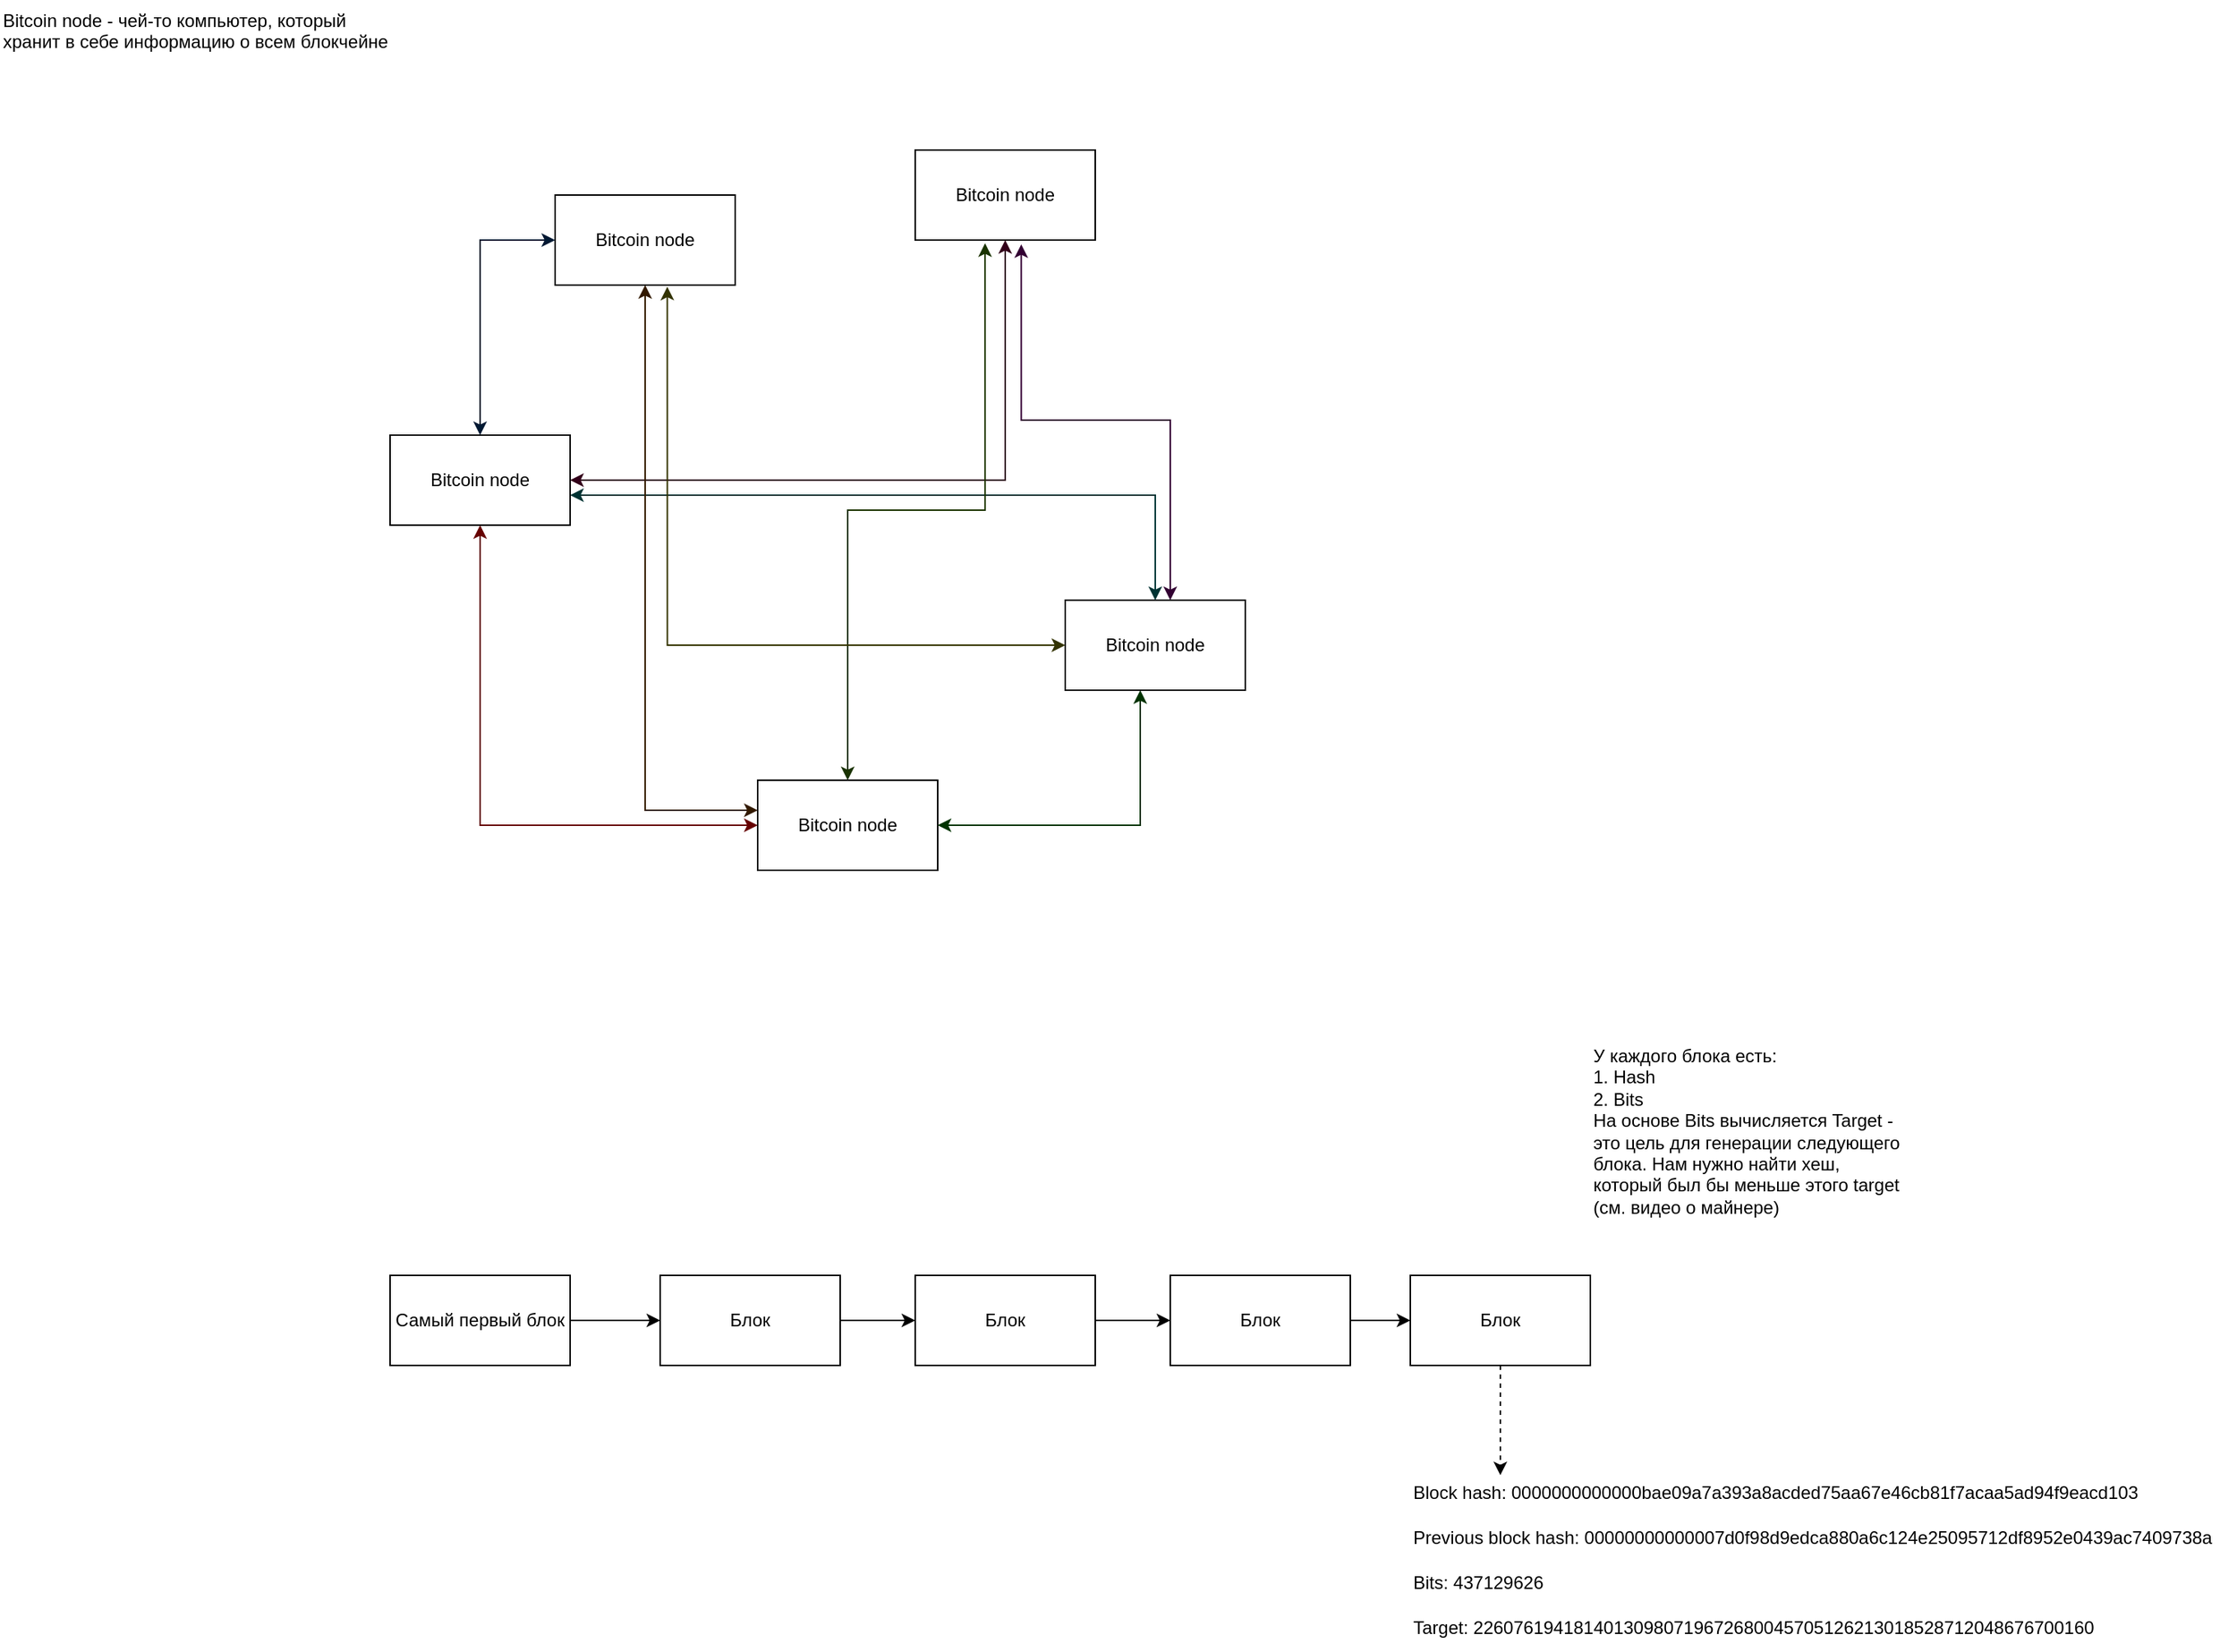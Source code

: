 <mxfile version="24.7.17">
  <diagram name="Page-1" id="v4OYZadJGZ0uuDVmhkrR">
    <mxGraphModel dx="2216" dy="1849" grid="1" gridSize="10" guides="1" tooltips="1" connect="1" arrows="1" fold="1" page="1" pageScale="1" pageWidth="850" pageHeight="1100" math="0" shadow="0">
      <root>
        <mxCell id="0" />
        <mxCell id="1" parent="0" />
        <mxCell id="wfbUYWaoRHFGhfdGaJC--13" style="edgeStyle=orthogonalEdgeStyle;rounded=0;orthogonalLoop=1;jettySize=auto;html=1;entryX=0;entryY=0.5;entryDx=0;entryDy=0;startArrow=classic;startFill=1;strokeColor=#001933;" edge="1" parent="1" source="wfbUYWaoRHFGhfdGaJC--1" target="wfbUYWaoRHFGhfdGaJC--7">
          <mxGeometry relative="1" as="geometry" />
        </mxCell>
        <mxCell id="wfbUYWaoRHFGhfdGaJC--14" style="edgeStyle=orthogonalEdgeStyle;rounded=0;orthogonalLoop=1;jettySize=auto;html=1;entryX=0.5;entryY=1;entryDx=0;entryDy=0;startArrow=classic;startFill=1;strokeColor=#33001A;" edge="1" parent="1" source="wfbUYWaoRHFGhfdGaJC--1" target="wfbUYWaoRHFGhfdGaJC--9">
          <mxGeometry relative="1" as="geometry" />
        </mxCell>
        <mxCell id="wfbUYWaoRHFGhfdGaJC--15" style="edgeStyle=orthogonalEdgeStyle;rounded=0;orthogonalLoop=1;jettySize=auto;html=1;entryX=0;entryY=0.5;entryDx=0;entryDy=0;startArrow=classic;startFill=1;strokeColor=#660000;" edge="1" parent="1" source="wfbUYWaoRHFGhfdGaJC--1" target="wfbUYWaoRHFGhfdGaJC--6">
          <mxGeometry relative="1" as="geometry">
            <Array as="points">
              <mxPoint x="210" y="440" />
            </Array>
          </mxGeometry>
        </mxCell>
        <mxCell id="wfbUYWaoRHFGhfdGaJC--17" style="edgeStyle=orthogonalEdgeStyle;rounded=0;orthogonalLoop=1;jettySize=auto;html=1;startArrow=classic;startFill=1;strokeColor=#003333;" edge="1" parent="1" source="wfbUYWaoRHFGhfdGaJC--1" target="wfbUYWaoRHFGhfdGaJC--8">
          <mxGeometry relative="1" as="geometry">
            <Array as="points">
              <mxPoint x="660" y="220" />
            </Array>
          </mxGeometry>
        </mxCell>
        <mxCell id="wfbUYWaoRHFGhfdGaJC--1" value="Bitcoin node" style="rounded=0;whiteSpace=wrap;html=1;" vertex="1" parent="1">
          <mxGeometry x="150" y="180" width="120" height="60" as="geometry" />
        </mxCell>
        <mxCell id="wfbUYWaoRHFGhfdGaJC--18" style="edgeStyle=orthogonalEdgeStyle;rounded=0;orthogonalLoop=1;jettySize=auto;html=1;entryX=0.5;entryY=1;entryDx=0;entryDy=0;startArrow=classic;startFill=1;strokeColor=#331A00;" edge="1" parent="1" source="wfbUYWaoRHFGhfdGaJC--6" target="wfbUYWaoRHFGhfdGaJC--7">
          <mxGeometry relative="1" as="geometry">
            <Array as="points">
              <mxPoint x="320" y="430" />
            </Array>
          </mxGeometry>
        </mxCell>
        <mxCell id="wfbUYWaoRHFGhfdGaJC--6" value="Bitcoin node" style="rounded=0;whiteSpace=wrap;html=1;" vertex="1" parent="1">
          <mxGeometry x="395" y="410" width="120" height="60" as="geometry" />
        </mxCell>
        <mxCell id="wfbUYWaoRHFGhfdGaJC--7" value="Bitcoin node" style="rounded=0;whiteSpace=wrap;html=1;" vertex="1" parent="1">
          <mxGeometry x="260" y="20" width="120" height="60" as="geometry" />
        </mxCell>
        <mxCell id="wfbUYWaoRHFGhfdGaJC--16" style="edgeStyle=orthogonalEdgeStyle;rounded=0;orthogonalLoop=1;jettySize=auto;html=1;startArrow=classic;startFill=1;strokeColor=#003300;" edge="1" parent="1" source="wfbUYWaoRHFGhfdGaJC--8" target="wfbUYWaoRHFGhfdGaJC--6">
          <mxGeometry relative="1" as="geometry">
            <Array as="points">
              <mxPoint x="650" y="440" />
            </Array>
          </mxGeometry>
        </mxCell>
        <mxCell id="wfbUYWaoRHFGhfdGaJC--8" value="Bitcoin node" style="rounded=0;whiteSpace=wrap;html=1;" vertex="1" parent="1">
          <mxGeometry x="600" y="290" width="120" height="60" as="geometry" />
        </mxCell>
        <mxCell id="wfbUYWaoRHFGhfdGaJC--9" value="Bitcoin node" style="rounded=0;whiteSpace=wrap;html=1;" vertex="1" parent="1">
          <mxGeometry x="500" y="-10" width="120" height="60" as="geometry" />
        </mxCell>
        <mxCell id="wfbUYWaoRHFGhfdGaJC--19" style="edgeStyle=orthogonalEdgeStyle;rounded=0;orthogonalLoop=1;jettySize=auto;html=1;entryX=0.388;entryY=1.036;entryDx=0;entryDy=0;entryPerimeter=0;startArrow=classic;startFill=1;strokeColor=#1A3300;" edge="1" parent="1" source="wfbUYWaoRHFGhfdGaJC--6" target="wfbUYWaoRHFGhfdGaJC--9">
          <mxGeometry relative="1" as="geometry" />
        </mxCell>
        <mxCell id="wfbUYWaoRHFGhfdGaJC--20" style="edgeStyle=orthogonalEdgeStyle;rounded=0;orthogonalLoop=1;jettySize=auto;html=1;entryX=0.623;entryY=1.018;entryDx=0;entryDy=0;entryPerimeter=0;startArrow=classic;startFill=1;strokeColor=#333300;" edge="1" parent="1" source="wfbUYWaoRHFGhfdGaJC--8" target="wfbUYWaoRHFGhfdGaJC--7">
          <mxGeometry relative="1" as="geometry" />
        </mxCell>
        <mxCell id="wfbUYWaoRHFGhfdGaJC--21" style="edgeStyle=orthogonalEdgeStyle;rounded=0;orthogonalLoop=1;jettySize=auto;html=1;entryX=0.589;entryY=1.047;entryDx=0;entryDy=0;entryPerimeter=0;startArrow=classic;startFill=1;strokeColor=#330033;" edge="1" parent="1" source="wfbUYWaoRHFGhfdGaJC--8" target="wfbUYWaoRHFGhfdGaJC--9">
          <mxGeometry relative="1" as="geometry">
            <Array as="points">
              <mxPoint x="670" y="170" />
              <mxPoint x="571" y="170" />
            </Array>
          </mxGeometry>
        </mxCell>
        <mxCell id="wfbUYWaoRHFGhfdGaJC--22" value="Bitcoin node - чей-то компьютер, который хранит в себе информацию о всем блокчейне" style="text;html=1;align=left;verticalAlign=top;whiteSpace=wrap;rounded=0;" vertex="1" parent="1">
          <mxGeometry x="-110" y="-110" width="260" height="120" as="geometry" />
        </mxCell>
        <mxCell id="wfbUYWaoRHFGhfdGaJC--28" style="edgeStyle=orthogonalEdgeStyle;rounded=0;orthogonalLoop=1;jettySize=auto;html=1;entryX=0;entryY=0.5;entryDx=0;entryDy=0;" edge="1" parent="1" source="wfbUYWaoRHFGhfdGaJC--23" target="wfbUYWaoRHFGhfdGaJC--24">
          <mxGeometry relative="1" as="geometry" />
        </mxCell>
        <mxCell id="wfbUYWaoRHFGhfdGaJC--23" value="Самый первый блок" style="rounded=0;whiteSpace=wrap;html=1;" vertex="1" parent="1">
          <mxGeometry x="150" y="740" width="120" height="60" as="geometry" />
        </mxCell>
        <mxCell id="wfbUYWaoRHFGhfdGaJC--29" style="edgeStyle=orthogonalEdgeStyle;rounded=0;orthogonalLoop=1;jettySize=auto;html=1;entryX=0;entryY=0.5;entryDx=0;entryDy=0;" edge="1" parent="1" source="wfbUYWaoRHFGhfdGaJC--24" target="wfbUYWaoRHFGhfdGaJC--25">
          <mxGeometry relative="1" as="geometry" />
        </mxCell>
        <mxCell id="wfbUYWaoRHFGhfdGaJC--24" value="Блок" style="rounded=0;whiteSpace=wrap;html=1;" vertex="1" parent="1">
          <mxGeometry x="330" y="740" width="120" height="60" as="geometry" />
        </mxCell>
        <mxCell id="wfbUYWaoRHFGhfdGaJC--30" style="edgeStyle=orthogonalEdgeStyle;rounded=0;orthogonalLoop=1;jettySize=auto;html=1;entryX=0;entryY=0.5;entryDx=0;entryDy=0;" edge="1" parent="1" source="wfbUYWaoRHFGhfdGaJC--25" target="wfbUYWaoRHFGhfdGaJC--26">
          <mxGeometry relative="1" as="geometry" />
        </mxCell>
        <mxCell id="wfbUYWaoRHFGhfdGaJC--25" value="Блок" style="rounded=0;whiteSpace=wrap;html=1;" vertex="1" parent="1">
          <mxGeometry x="500" y="740" width="120" height="60" as="geometry" />
        </mxCell>
        <mxCell id="wfbUYWaoRHFGhfdGaJC--32" style="edgeStyle=orthogonalEdgeStyle;rounded=0;orthogonalLoop=1;jettySize=auto;html=1;entryX=0;entryY=0.5;entryDx=0;entryDy=0;" edge="1" parent="1" source="wfbUYWaoRHFGhfdGaJC--26" target="wfbUYWaoRHFGhfdGaJC--27">
          <mxGeometry relative="1" as="geometry" />
        </mxCell>
        <mxCell id="wfbUYWaoRHFGhfdGaJC--26" value="Блок" style="rounded=0;whiteSpace=wrap;html=1;" vertex="1" parent="1">
          <mxGeometry x="670" y="740" width="120" height="60" as="geometry" />
        </mxCell>
        <mxCell id="wfbUYWaoRHFGhfdGaJC--27" value="Блок" style="rounded=0;whiteSpace=wrap;html=1;" vertex="1" parent="1">
          <mxGeometry x="830" y="740" width="120" height="60" as="geometry" />
        </mxCell>
        <mxCell id="wfbUYWaoRHFGhfdGaJC--33" value="Block hash:&amp;nbsp;0000000000000bae09a7a393a8acded75aa67e46cb81f7acaa5ad94f9eacd103" style="text;html=1;align=left;verticalAlign=middle;whiteSpace=wrap;rounded=0;" vertex="1" parent="1">
          <mxGeometry x="830" y="870" width="500" height="30" as="geometry" />
        </mxCell>
        <mxCell id="wfbUYWaoRHFGhfdGaJC--34" value="Previous block hash:&amp;nbsp;00000000000007d0f98d9edca880a6c124e25095712df8952e0439ac7409738a" style="text;html=1;align=left;verticalAlign=middle;whiteSpace=wrap;rounded=0;" vertex="1" parent="1">
          <mxGeometry x="830" y="900" width="550" height="30" as="geometry" />
        </mxCell>
        <mxCell id="wfbUYWaoRHFGhfdGaJC--35" value="Bits:&amp;nbsp;437129626" style="text;html=1;align=left;verticalAlign=middle;resizable=0;points=[];autosize=1;strokeColor=none;fillColor=none;" vertex="1" parent="1">
          <mxGeometry x="830" y="930" width="110" height="30" as="geometry" />
        </mxCell>
        <mxCell id="wfbUYWaoRHFGhfdGaJC--36" style="edgeStyle=orthogonalEdgeStyle;rounded=0;orthogonalLoop=1;jettySize=auto;html=1;entryX=0.12;entryY=0.106;entryDx=0;entryDy=0;entryPerimeter=0;dashed=1;" edge="1" parent="1" source="wfbUYWaoRHFGhfdGaJC--27" target="wfbUYWaoRHFGhfdGaJC--33">
          <mxGeometry relative="1" as="geometry" />
        </mxCell>
        <mxCell id="wfbUYWaoRHFGhfdGaJC--37" value="Target:&amp;nbsp;22607619418140130980719672680045705126213018528712048676700160" style="text;html=1;align=left;verticalAlign=middle;whiteSpace=wrap;rounded=0;" vertex="1" parent="1">
          <mxGeometry x="830" y="960" width="470" height="30" as="geometry" />
        </mxCell>
        <mxCell id="wfbUYWaoRHFGhfdGaJC--38" value="У каждого блока есть:&lt;br&gt;1. Hash&lt;br&gt;2. Bits&lt;br&gt;На основе Bits вычисляется Target - это цель для генерации следующего блока. Нам нужно найти хеш, который был бы меньше этого target (см. видео о майнере)" style="text;html=1;align=left;verticalAlign=top;whiteSpace=wrap;rounded=0;" vertex="1" parent="1">
          <mxGeometry x="950" y="580" width="210" height="140" as="geometry" />
        </mxCell>
      </root>
    </mxGraphModel>
  </diagram>
</mxfile>
